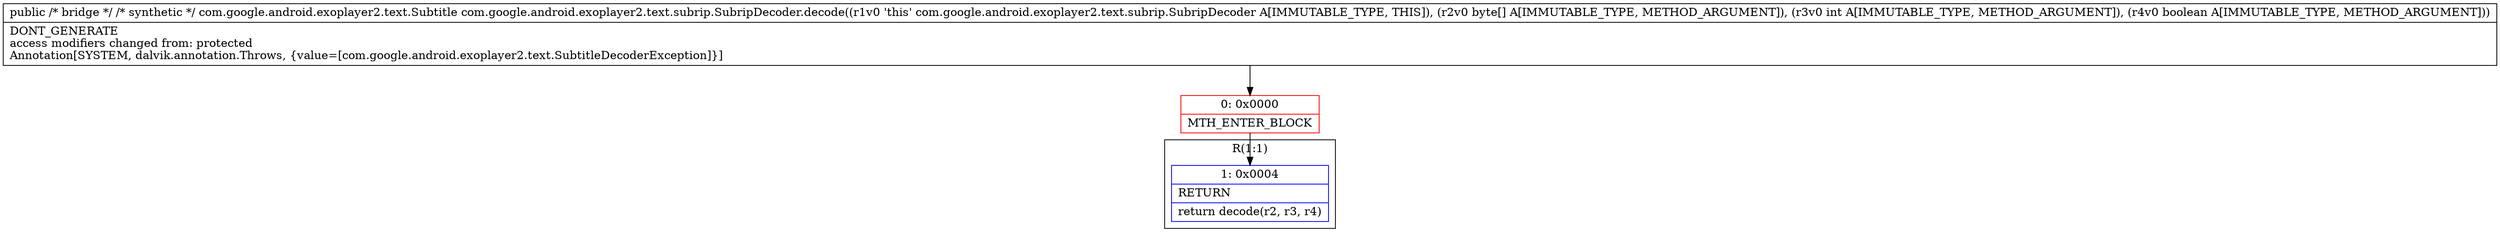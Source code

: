 digraph "CFG forcom.google.android.exoplayer2.text.subrip.SubripDecoder.decode([BIZ)Lcom\/google\/android\/exoplayer2\/text\/Subtitle;" {
subgraph cluster_Region_1678876522 {
label = "R(1:1)";
node [shape=record,color=blue];
Node_1 [shape=record,label="{1\:\ 0x0004|RETURN\l|return decode(r2, r3, r4)\l}"];
}
Node_0 [shape=record,color=red,label="{0\:\ 0x0000|MTH_ENTER_BLOCK\l}"];
MethodNode[shape=record,label="{public \/* bridge *\/ \/* synthetic *\/ com.google.android.exoplayer2.text.Subtitle com.google.android.exoplayer2.text.subrip.SubripDecoder.decode((r1v0 'this' com.google.android.exoplayer2.text.subrip.SubripDecoder A[IMMUTABLE_TYPE, THIS]), (r2v0 byte[] A[IMMUTABLE_TYPE, METHOD_ARGUMENT]), (r3v0 int A[IMMUTABLE_TYPE, METHOD_ARGUMENT]), (r4v0 boolean A[IMMUTABLE_TYPE, METHOD_ARGUMENT]))  | DONT_GENERATE\laccess modifiers changed from: protected\lAnnotation[SYSTEM, dalvik.annotation.Throws, \{value=[com.google.android.exoplayer2.text.SubtitleDecoderException]\}]\l}"];
MethodNode -> Node_0;
Node_0 -> Node_1;
}

